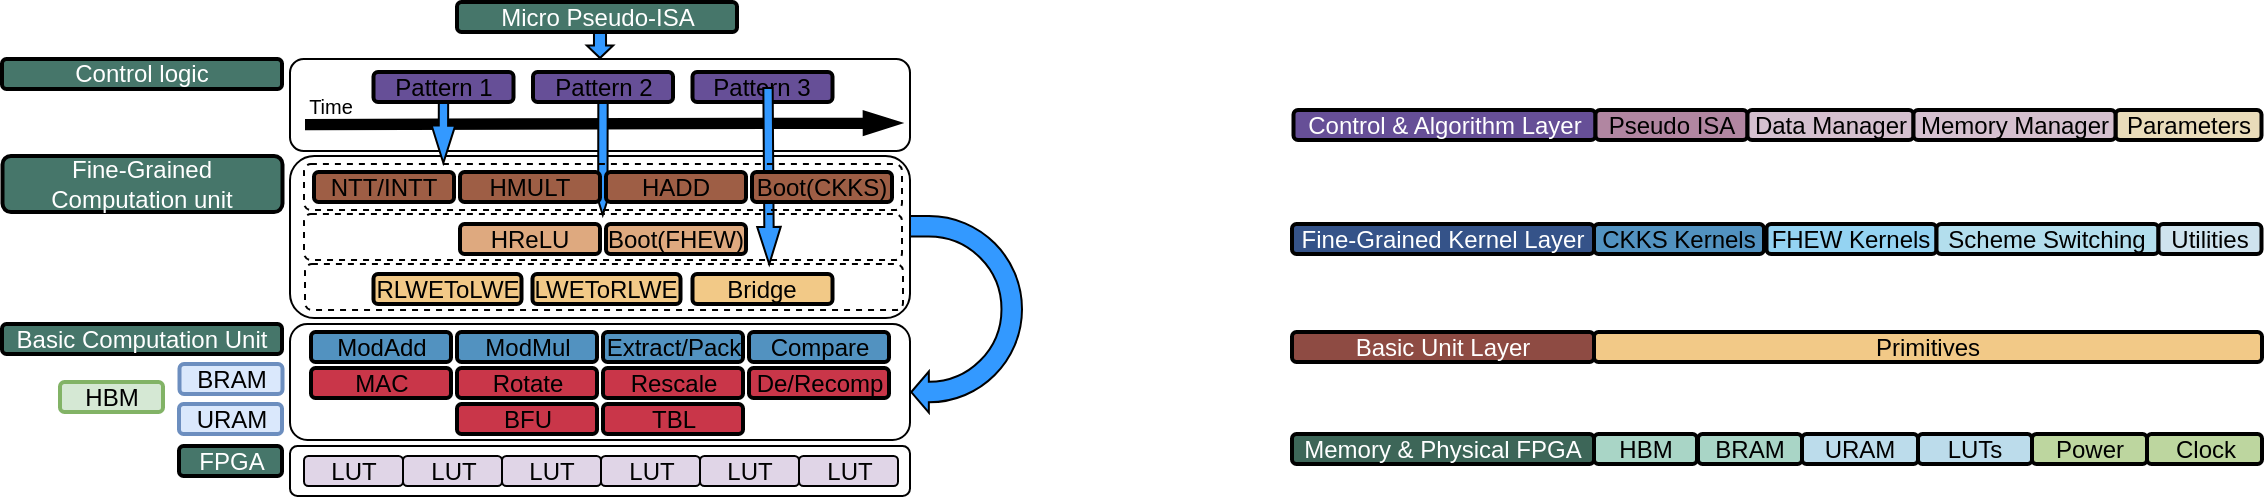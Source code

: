 <mxfile version="28.2.8">
  <diagram name="Page-1" id="e-edRmAfp7X0wRNvHGIo">
    <mxGraphModel dx="1501" dy="620" grid="0" gridSize="10" guides="1" tooltips="1" connect="1" arrows="1" fold="1" page="1" pageScale="1" pageWidth="1654" pageHeight="1169" math="0" shadow="0" adaptiveColors="auto">
      <root>
        <mxCell id="0" />
        <mxCell id="1" parent="0" />
        <mxCell id="qf1BcLg8_Bt7gjTazsa1-39" value="" style="rounded=1;whiteSpace=wrap;html=1;fillColor=none;" vertex="1" parent="1">
          <mxGeometry x="190" y="159" width="310" height="81" as="geometry" />
        </mxCell>
        <mxCell id="5QmCrW0ShnwESwGAr1rM-54" value="LUT" style="rounded=1;whiteSpace=wrap;html=1;fillColor=#e0d5e7;" parent="1" vertex="1">
          <mxGeometry x="197" y="309" width="49.5" height="15" as="geometry" />
        </mxCell>
        <mxCell id="5QmCrW0ShnwESwGAr1rM-55" value="FPGA" style="rounded=1;whiteSpace=wrap;html=1;fontStyle=0;strokeWidth=2;strokeColor=default;fillColor=#46766A;fontColor=#FFFFFF;" parent="1" vertex="1">
          <mxGeometry x="134.5" y="304" width="51.5" height="15" as="geometry" />
        </mxCell>
        <mxCell id="5QmCrW0ShnwESwGAr1rM-56" value="Basic Computation Unit" style="rounded=1;whiteSpace=wrap;html=1;fontStyle=0;strokeWidth=2;strokeColor=default;fillColor=#46766A;fontColor=#FFFFFF;" parent="1" vertex="1">
          <mxGeometry x="46" y="243" width="140" height="15" as="geometry" />
        </mxCell>
        <mxCell id="5QmCrW0ShnwESwGAr1rM-57" value="Fine-Grained Computation unit" style="rounded=1;whiteSpace=wrap;html=1;fontStyle=0;strokeWidth=2;strokeColor=default;fillColor=#46766A;fontColor=#FFFFFF;" parent="1" vertex="1">
          <mxGeometry x="46.25" y="159" width="140" height="28" as="geometry" />
        </mxCell>
        <mxCell id="5QmCrW0ShnwESwGAr1rM-58" value="Control logic" style="rounded=1;whiteSpace=wrap;html=1;fontStyle=0;strokeWidth=2;strokeColor=default;fillColor=#46766A;fontColor=#FFFFFF;" parent="1" vertex="1">
          <mxGeometry x="46" y="110.5" width="140" height="15" as="geometry" />
        </mxCell>
        <mxCell id="5QmCrW0ShnwESwGAr1rM-60" value="HBM&lt;span style=&quot;color: rgba(0, 0, 0, 0); font-family: monospace; font-size: 0px; text-align: start; text-wrap-mode: nowrap;&quot;&gt;%3CmxGraphModel%3E%3Croot%3E%3CmxCell%20id%3D%220%22%2F%3E%3CmxCell%20id%3D%221%22%20parent%3D%220%22%2F%3E%3CmxCell%20id%3D%222%22%20value%3D%22CKKS%22%20style%3D%22rounded%3D1%3BwhiteSpace%3Dwrap%3Bhtml%3D1%3BstrokeColor%3Ddefault%3BfillColor%3D%238e413d%3BfontStyle%3D0%3BstrokeWidth%3D2%3BfontColor%3D%23FFFFFF%3B%22%20vertex%3D%221%22%20parent%3D%221%22%3E%3CmxGeometry%20x%3D%22332%22%20y%3D%22200%22%20width%3D%2251.5%22%20height%3D%2215%22%20as%3D%22geometry%22%2F%3E%3C%2FmxCell%3E%3C%2Froot%3E%3C%2FmxGraphModel%3E&lt;/span&gt;" style="rounded=1;whiteSpace=wrap;html=1;strokeColor=#82b366;fillColor=#d5e8d4;fontStyle=0;strokeWidth=2;" parent="1" vertex="1">
          <mxGeometry x="75" y="272" width="51.5" height="15" as="geometry" />
        </mxCell>
        <mxCell id="5QmCrW0ShnwESwGAr1rM-61" value="BRAM" style="rounded=1;whiteSpace=wrap;html=1;strokeColor=#6c8ebf;fillColor=#dae8fc;fontStyle=0;strokeWidth=2;" parent="1" vertex="1">
          <mxGeometry x="134.75" y="263" width="51.5" height="15" as="geometry" />
        </mxCell>
        <mxCell id="5QmCrW0ShnwESwGAr1rM-62" value="URAM" style="rounded=1;whiteSpace=wrap;html=1;strokeColor=#6c8ebf;fillColor=#dae8fc;fontStyle=0;strokeWidth=2;" parent="1" vertex="1">
          <mxGeometry x="134.5" y="283" width="51.5" height="15" as="geometry" />
        </mxCell>
        <mxCell id="qf1BcLg8_Bt7gjTazsa1-1" value="" style="rounded=1;whiteSpace=wrap;html=1;fillColor=none;" vertex="1" parent="1">
          <mxGeometry x="190" y="304" width="310" height="25" as="geometry" />
        </mxCell>
        <mxCell id="qf1BcLg8_Bt7gjTazsa1-3" value="LUT" style="rounded=1;whiteSpace=wrap;html=1;fillColor=#e0d5e7;" vertex="1" parent="1">
          <mxGeometry x="246.5" y="309" width="49.5" height="15" as="geometry" />
        </mxCell>
        <mxCell id="qf1BcLg8_Bt7gjTazsa1-4" value="LUT" style="rounded=1;whiteSpace=wrap;html=1;fillColor=#e0d5e7;" vertex="1" parent="1">
          <mxGeometry x="296" y="309" width="49.5" height="15" as="geometry" />
        </mxCell>
        <mxCell id="qf1BcLg8_Bt7gjTazsa1-5" value="LUT" style="rounded=1;whiteSpace=wrap;html=1;fillColor=#e0d5e7;" vertex="1" parent="1">
          <mxGeometry x="345.5" y="309" width="49.5" height="15" as="geometry" />
        </mxCell>
        <mxCell id="qf1BcLg8_Bt7gjTazsa1-6" value="LUT" style="rounded=1;whiteSpace=wrap;html=1;fillColor=#e0d5e7;" vertex="1" parent="1">
          <mxGeometry x="395" y="309" width="49.5" height="15" as="geometry" />
        </mxCell>
        <mxCell id="qf1BcLg8_Bt7gjTazsa1-7" value="LUT" style="rounded=1;whiteSpace=wrap;html=1;fillColor=#e0d5e7;" vertex="1" parent="1">
          <mxGeometry x="444.5" y="309" width="49.5" height="15" as="geometry" />
        </mxCell>
        <mxCell id="qf1BcLg8_Bt7gjTazsa1-8" value="" style="rounded=1;whiteSpace=wrap;html=1;fillColor=none;" vertex="1" parent="1">
          <mxGeometry x="190" y="243" width="310" height="58" as="geometry" />
        </mxCell>
        <mxCell id="qf1BcLg8_Bt7gjTazsa1-10" value="ModAdd" style="rounded=1;whiteSpace=wrap;html=1;fillColor=#5292C0;strokeWidth=2;glass=0;shadow=0;" vertex="1" parent="1">
          <mxGeometry x="200.5" y="247" width="70" height="15" as="geometry" />
        </mxCell>
        <mxCell id="qf1BcLg8_Bt7gjTazsa1-11" value="ModMul" style="rounded=1;whiteSpace=wrap;html=1;fillColor=#5292C0;strokeWidth=2;glass=0;shadow=0;" vertex="1" parent="1">
          <mxGeometry x="273.5" y="247" width="70" height="15" as="geometry" />
        </mxCell>
        <mxCell id="qf1BcLg8_Bt7gjTazsa1-12" value="BFU" style="rounded=1;whiteSpace=wrap;html=1;fillColor=#C93649;strokeWidth=2;glass=0;shadow=0;" vertex="1" parent="1">
          <mxGeometry x="273.5" y="283" width="70" height="15" as="geometry" />
        </mxCell>
        <mxCell id="qf1BcLg8_Bt7gjTazsa1-13" value="De/Recomp" style="rounded=1;whiteSpace=wrap;html=1;fillColor=#C93649;strokeWidth=2;glass=0;shadow=0;" vertex="1" parent="1">
          <mxGeometry x="419.5" y="265" width="70" height="15" as="geometry" />
        </mxCell>
        <mxCell id="qf1BcLg8_Bt7gjTazsa1-14" value="MAC" style="rounded=1;whiteSpace=wrap;html=1;fillColor=#C93649;strokeWidth=2;glass=0;shadow=0;" vertex="1" parent="1">
          <mxGeometry x="200.5" y="265" width="70" height="15" as="geometry" />
        </mxCell>
        <mxCell id="qf1BcLg8_Bt7gjTazsa1-15" value="Rotate" style="rounded=1;whiteSpace=wrap;html=1;fillColor=#C93649;strokeWidth=2;glass=0;shadow=0;" vertex="1" parent="1">
          <mxGeometry x="273.5" y="265" width="70" height="15" as="geometry" />
        </mxCell>
        <mxCell id="qf1BcLg8_Bt7gjTazsa1-17" value="Rescale" style="rounded=1;whiteSpace=wrap;html=1;fillColor=#C93649;strokeWidth=2;glass=0;shadow=0;" vertex="1" parent="1">
          <mxGeometry x="346.5" y="265" width="70" height="15" as="geometry" />
        </mxCell>
        <mxCell id="qf1BcLg8_Bt7gjTazsa1-18" value="Compare" style="rounded=1;whiteSpace=wrap;html=1;fillColor=#5292C0;strokeWidth=2;glass=0;shadow=0;" vertex="1" parent="1">
          <mxGeometry x="419.5" y="247" width="70" height="15" as="geometry" />
        </mxCell>
        <mxCell id="qf1BcLg8_Bt7gjTazsa1-19" value="Extract/Pack" style="rounded=1;whiteSpace=wrap;html=1;fillColor=#5292C0;strokeWidth=2;" vertex="1" parent="1">
          <mxGeometry x="346.5" y="247" width="70" height="15" as="geometry" />
        </mxCell>
        <mxCell id="qf1BcLg8_Bt7gjTazsa1-20" value="TBL" style="rounded=1;whiteSpace=wrap;html=1;fillColor=#C93649;strokeWidth=2;" vertex="1" parent="1">
          <mxGeometry x="346.5" y="283" width="70" height="15" as="geometry" />
        </mxCell>
        <mxCell id="qf1BcLg8_Bt7gjTazsa1-25" value="NTT/INTT" style="rounded=1;whiteSpace=wrap;html=1;fillColor=#9E5E45;strokeWidth=2;glass=0;shadow=0;" vertex="1" parent="1">
          <mxGeometry x="202" y="167" width="70" height="15" as="geometry" />
        </mxCell>
        <mxCell id="qf1BcLg8_Bt7gjTazsa1-27" value="Bridge" style="rounded=1;whiteSpace=wrap;html=1;fillColor=#F2C987;strokeWidth=2;glass=0;shadow=0;" vertex="1" parent="1">
          <mxGeometry x="391.25" y="218" width="70" height="15" as="geometry" />
        </mxCell>
        <mxCell id="qf1BcLg8_Bt7gjTazsa1-28" value="LWEToRLWE" style="rounded=1;whiteSpace=wrap;html=1;fillColor=#F2C987;strokeWidth=2;glass=0;shadow=0;" vertex="1" parent="1">
          <mxGeometry x="311.25" y="218" width="74" height="15" as="geometry" />
        </mxCell>
        <mxCell id="qf1BcLg8_Bt7gjTazsa1-29" value="HReLU" style="rounded=1;whiteSpace=wrap;html=1;fillColor=#DEA97F;strokeWidth=2;glass=0;shadow=0;" vertex="1" parent="1">
          <mxGeometry x="275" y="193" width="70" height="15" as="geometry" />
        </mxCell>
        <mxCell id="qf1BcLg8_Bt7gjTazsa1-30" value="Boot(FHEW)" style="rounded=1;whiteSpace=wrap;html=1;fillColor=#DEA97F;strokeWidth=2;glass=0;shadow=0;" vertex="1" parent="1">
          <mxGeometry x="348" y="193" width="70" height="15" as="geometry" />
        </mxCell>
        <mxCell id="qf1BcLg8_Bt7gjTazsa1-31" value="RLWEToLWE" style="rounded=1;whiteSpace=wrap;html=1;fillColor=#F2C987;strokeWidth=2;glass=0;shadow=0;" vertex="1" parent="1">
          <mxGeometry x="231.75" y="218" width="74" height="15" as="geometry" />
        </mxCell>
        <mxCell id="qf1BcLg8_Bt7gjTazsa1-38" value="" style="rounded=1;whiteSpace=wrap;html=1;fillColor=none;dashed=1;" vertex="1" parent="1">
          <mxGeometry x="197.5" y="213" width="299" height="23" as="geometry" />
        </mxCell>
        <mxCell id="qf1BcLg8_Bt7gjTazsa1-40" value="" style="rounded=1;whiteSpace=wrap;html=1;fillColor=none;" vertex="1" parent="1">
          <mxGeometry x="190" y="110.5" width="310" height="46" as="geometry" />
        </mxCell>
        <mxCell id="qf1BcLg8_Bt7gjTazsa1-41" value="" style="shape=flexArrow;endArrow=classic;html=1;rounded=0;width=4.667;endSize=5.887;endWidth=6.111;fillColor=#000000;" edge="1" parent="1">
          <mxGeometry width="50" height="50" relative="1" as="geometry">
            <mxPoint x="197.5" y="143.28" as="sourcePoint" />
            <mxPoint x="496" y="142.5" as="targetPoint" />
          </mxGeometry>
        </mxCell>
        <mxCell id="qf1BcLg8_Bt7gjTazsa1-43" value="Pattern 1" style="rounded=1;whiteSpace=wrap;html=1;fillColor=#664F97;strokeWidth=2;glass=0;shadow=0;" vertex="1" parent="1">
          <mxGeometry x="231.75" y="117" width="70" height="15" as="geometry" />
        </mxCell>
        <mxCell id="qf1BcLg8_Bt7gjTazsa1-44" value="Pattern 2" style="rounded=1;whiteSpace=wrap;html=1;fillColor=#664F97;strokeWidth=2;glass=0;shadow=0;" vertex="1" parent="1">
          <mxGeometry x="311.5" y="117" width="70" height="15" as="geometry" />
        </mxCell>
        <mxCell id="qf1BcLg8_Bt7gjTazsa1-45" value="Pattern 3" style="rounded=1;whiteSpace=wrap;html=1;fillColor=#664F97;strokeWidth=2;" vertex="1" parent="1">
          <mxGeometry x="391.25" y="117" width="70" height="15" as="geometry" />
        </mxCell>
        <mxCell id="qf1BcLg8_Bt7gjTazsa1-46" value="" style="shape=flexArrow;endArrow=classic;html=1;rounded=0;width=4.667;endSize=5.887;endWidth=6.111;fillColor=#3399FF;entryX=0.233;entryY=-0.001;entryDx=0;entryDy=0;exitX=0.5;exitY=1;exitDx=0;exitDy=0;entryPerimeter=0;" edge="1" parent="1" source="qf1BcLg8_Bt7gjTazsa1-43" target="qf1BcLg8_Bt7gjTazsa1-23">
          <mxGeometry width="50" height="50" relative="1" as="geometry">
            <mxPoint x="274" y="124.5" as="sourcePoint" />
            <mxPoint x="273.5" y="159.95" as="targetPoint" />
          </mxGeometry>
        </mxCell>
        <mxCell id="qf1BcLg8_Bt7gjTazsa1-47" value="" style="shape=flexArrow;endArrow=classic;html=1;rounded=0;width=4.667;endSize=5.887;endWidth=6.111;fillColor=#3399FF;entryX=0.5;entryY=0;entryDx=0;entryDy=0;exitX=0.5;exitY=1;exitDx=0;exitDy=0;" edge="1" parent="1" source="qf1BcLg8_Bt7gjTazsa1-44">
          <mxGeometry width="50" height="50" relative="1" as="geometry">
            <mxPoint x="346" y="133" as="sourcePoint" />
            <mxPoint x="346.39" y="189" as="targetPoint" />
          </mxGeometry>
        </mxCell>
        <mxCell id="qf1BcLg8_Bt7gjTazsa1-49" value="" style="shape=flexArrow;endArrow=classic;html=1;rounded=0;width=4.667;endSize=5.887;endWidth=6.111;fillColor=#3399FF;exitX=0.5;exitY=1;exitDx=0;exitDy=0;entryX=0.778;entryY=1.114;entryDx=0;entryDy=0;entryPerimeter=0;" edge="1" parent="1" target="qf1BcLg8_Bt7gjTazsa1-37">
          <mxGeometry width="50" height="50" relative="1" as="geometry">
            <mxPoint x="429" y="124.5" as="sourcePoint" />
            <mxPoint x="429" y="188.5" as="targetPoint" />
          </mxGeometry>
        </mxCell>
        <mxCell id="qf1BcLg8_Bt7gjTazsa1-26" value="HMULT" style="rounded=1;whiteSpace=wrap;html=1;fillColor=#9E5E45;strokeWidth=2;glass=0;shadow=0;" vertex="1" parent="1">
          <mxGeometry x="275" y="167" width="70" height="15" as="geometry" />
        </mxCell>
        <mxCell id="qf1BcLg8_Bt7gjTazsa1-32" value="Boot(CKKS)" style="rounded=1;whiteSpace=wrap;html=1;fillColor=#9E5E45;strokeWidth=2;glass=0;shadow=0;" vertex="1" parent="1">
          <mxGeometry x="421" y="167" width="70" height="15" as="geometry" />
        </mxCell>
        <mxCell id="qf1BcLg8_Bt7gjTazsa1-33" value="HADD" style="rounded=1;whiteSpace=wrap;html=1;fillColor=#9E5E45;strokeWidth=2;" vertex="1" parent="1">
          <mxGeometry x="348" y="167" width="70" height="15" as="geometry" />
        </mxCell>
        <mxCell id="qf1BcLg8_Bt7gjTazsa1-23" value="" style="rounded=1;whiteSpace=wrap;html=1;fillColor=none;dashed=1;" vertex="1" parent="1">
          <mxGeometry x="197" y="163" width="299" height="23" as="geometry" />
        </mxCell>
        <mxCell id="qf1BcLg8_Bt7gjTazsa1-37" value="" style="rounded=1;whiteSpace=wrap;html=1;fillColor=none;dashed=1;" vertex="1" parent="1">
          <mxGeometry x="197" y="188" width="299" height="23" as="geometry" />
        </mxCell>
        <mxCell id="qf1BcLg8_Bt7gjTazsa1-51" value="Time" style="text;html=1;whiteSpace=wrap;strokeColor=none;fillColor=none;align=center;verticalAlign=middle;rounded=0;strokeWidth=1;fontSize=10;" vertex="1" parent="1">
          <mxGeometry x="194" y="125.5" width="33" height="16" as="geometry" />
        </mxCell>
        <mxCell id="qf1BcLg8_Bt7gjTazsa1-53" value="Micro Pseudo-ISA" style="rounded=1;whiteSpace=wrap;html=1;fontStyle=0;strokeWidth=2;strokeColor=default;fillColor=#46766A;fontColor=#FFFFFF;" vertex="1" parent="1">
          <mxGeometry x="273.5" y="82" width="140" height="15" as="geometry" />
        </mxCell>
        <mxCell id="qf1BcLg8_Bt7gjTazsa1-54" value="" style="shape=flexArrow;endArrow=classic;html=1;rounded=0;width=6.027;endSize=1.759;endWidth=6.111;fillColor=#3399FF;entryX=0.5;entryY=0;entryDx=0;entryDy=0;exitX=0.5;exitY=1;exitDx=0;exitDy=0;" edge="1" parent="1" target="qf1BcLg8_Bt7gjTazsa1-40">
          <mxGeometry width="50" height="50" relative="1" as="geometry">
            <mxPoint x="345" y="97" as="sourcePoint" />
            <mxPoint x="388" y="72.5" as="targetPoint" />
          </mxGeometry>
        </mxCell>
        <mxCell id="qf1BcLg8_Bt7gjTazsa1-55" value="" style="html=1;shadow=0;dashed=0;align=center;verticalAlign=middle;shape=mxgraph.arrows2.uTurnArrow;dy=5.13;arrowHead=20.49;dx2=8.8;rotation=-180;fillColor=#3399FF;" vertex="1" parent="1">
          <mxGeometry x="500" y="189" width="56" height="98.27" as="geometry" />
        </mxCell>
        <mxCell id="qf1BcLg8_Bt7gjTazsa1-59" value="Memory &amp;amp; Physical FPGA" style="rounded=1;whiteSpace=wrap;html=1;fontStyle=0;strokeWidth=2;strokeColor=#000000;fillColor=#3D6658;fontColor=#FFFFFF;" vertex="1" parent="1">
          <mxGeometry x="691" y="298" width="151" height="15" as="geometry" />
        </mxCell>
        <mxCell id="qf1BcLg8_Bt7gjTazsa1-60" value="Basic Unit Layer" style="rounded=1;whiteSpace=wrap;html=1;fontStyle=0;strokeWidth=2;strokeColor=#000000;fillColor=#8E4B43;fontColor=#FFFFFF;" vertex="1" parent="1">
          <mxGeometry x="691" y="247" width="151" height="15" as="geometry" />
        </mxCell>
        <mxCell id="qf1BcLg8_Bt7gjTazsa1-61" value="Fine-Grained Kernel Layer" style="rounded=1;whiteSpace=wrap;html=1;fontStyle=0;strokeWidth=2;strokeColor=#000000;fillColor=#355389;fontColor=#FFFFFF;" vertex="1" parent="1">
          <mxGeometry x="691" y="193" width="151" height="15" as="geometry" />
        </mxCell>
        <mxCell id="qf1BcLg8_Bt7gjTazsa1-64" value="Control &amp;amp; Algorithm Layer" style="rounded=1;whiteSpace=wrap;html=1;fontStyle=0;strokeWidth=2;strokeColor=#000000;fillColor=#664F97;fontColor=#FFFFFF;" vertex="1" parent="1">
          <mxGeometry x="691.75" y="136" width="151" height="15" as="geometry" />
        </mxCell>
        <mxCell id="qf1BcLg8_Bt7gjTazsa1-69" value="HBM&lt;span style=&quot;color: rgba(0, 0, 0, 0); font-family: monospace; font-size: 0px; text-align: start; text-wrap-mode: nowrap;&quot;&gt;%3CmxGraphModel%3E%3Croot%3E%3CmxCell%20id%3D%220%22%2F%3E%3CmxCell%20id%3D%221%22%20parent%3D%220%22%2F%3E%3CmxCell%20id%3D%222%22%20value%3D%22CKKS%22%20style%3D%22rounded%3D1%3BwhiteSpace%3Dwrap%3Bhtml%3D1%3BstrokeColor%3Ddefault%3BfillColor%3D%238e413d%3BfontStyle%3D0%3BstrokeWidth%3D2%3BfontColor%3D%23FFFFFF%3B%22%20vertex%3D%221%22%20parent%3D%221%22%3E%3CmxGeometry%20x%3D%22332%22%20y%3D%22200%22%20width%3D%2251.5%22%20height%3D%2215%22%20as%3D%22geometry%22%2F%3E%3C%2FmxCell%3E%3C%2Froot%3E%3C%2FmxGraphModel%3E&lt;/span&gt;" style="rounded=1;whiteSpace=wrap;html=1;strokeColor=#000000;fillColor=#A9D5C6;fontStyle=0;strokeWidth=2;" vertex="1" parent="1">
          <mxGeometry x="842" y="298" width="51.5" height="15" as="geometry" />
        </mxCell>
        <mxCell id="qf1BcLg8_Bt7gjTazsa1-70" value="BRAM" style="rounded=1;whiteSpace=wrap;html=1;strokeColor=#000000;fillColor=#A9D5C6;fontStyle=0;strokeWidth=2;" vertex="1" parent="1">
          <mxGeometry x="894" y="298" width="52" height="15" as="geometry" />
        </mxCell>
        <mxCell id="qf1BcLg8_Bt7gjTazsa1-71" value="URAM" style="rounded=1;whiteSpace=wrap;html=1;strokeColor=#000000;fillColor=#BCDCEB;fontStyle=0;strokeWidth=2;" vertex="1" parent="1">
          <mxGeometry x="946" y="298" width="58" height="15" as="geometry" />
        </mxCell>
        <mxCell id="qf1BcLg8_Bt7gjTazsa1-72" value="LUTs" style="rounded=1;whiteSpace=wrap;html=1;strokeColor=#000000;fillColor=#BCDCEB;fontStyle=0;strokeWidth=2;" vertex="1" parent="1">
          <mxGeometry x="1004" y="298" width="57" height="15" as="geometry" />
        </mxCell>
        <mxCell id="qf1BcLg8_Bt7gjTazsa1-73" value="Primitives" style="rounded=1;whiteSpace=wrap;html=1;strokeColor=#000000;fillColor=#F2C987;fontStyle=0;strokeWidth=2;" vertex="1" parent="1">
          <mxGeometry x="842" y="247" width="334" height="15" as="geometry" />
        </mxCell>
        <mxCell id="qf1BcLg8_Bt7gjTazsa1-76" value="CK&lt;span style=&quot;color: rgba(0, 0, 0, 0); font-family: monospace; font-size: 0px; text-align: start; text-wrap-mode: nowrap;&quot;&gt;%3CmxGraphModel%3E%3Croot%3E%3CmxCell%20id%3D%220%22%2F%3E%3CmxCell%20id%3D%221%22%20parent%3D%220%22%2F%3E%3CmxCell%20id%3D%222%22%20value%3D%22BRAM%22%20style%3D%22rounded%3D1%3BwhiteSpace%3Dwrap%3Bhtml%3D1%3BstrokeColor%3D%236c8ebf%3BfillColor%3D%23dae8fc%3BfontStyle%3D0%3BstrokeWidth%3D2%3B%22%20vertex%3D%221%22%20parent%3D%221%22%3E%3CmxGeometry%20x%3D%22893.5%22%20y%3D%22344%22%20width%3D%2251.5%22%20height%3D%2215%22%20as%3D%22geometry%22%2F%3E%3C%2FmxCell%3E%3C%2Froot%3E%3C%2FmxGraphModel%3E&lt;/span&gt;KS Kernels" style="rounded=1;whiteSpace=wrap;html=1;strokeColor=#000000;fillColor=#5292C0;fontStyle=0;strokeWidth=2;" vertex="1" parent="1">
          <mxGeometry x="842" y="193" width="85" height="15" as="geometry" />
        </mxCell>
        <mxCell id="qf1BcLg8_Bt7gjTazsa1-77" value="FHEW Kernels" style="rounded=1;whiteSpace=wrap;html=1;strokeColor=#000000;fillColor=#94D3F2;fontStyle=0;strokeWidth=2;" vertex="1" parent="1">
          <mxGeometry x="928.25" y="193" width="85" height="15" as="geometry" />
        </mxCell>
        <mxCell id="qf1BcLg8_Bt7gjTazsa1-78" value="Scheme Switching" style="rounded=1;whiteSpace=wrap;html=1;strokeColor=#000000;fillColor=#B3DEED;fontStyle=0;strokeWidth=2;" vertex="1" parent="1">
          <mxGeometry x="1013.25" y="193" width="111" height="15" as="geometry" />
        </mxCell>
        <mxCell id="qf1BcLg8_Bt7gjTazsa1-79" value="Pseudo ISA" style="rounded=1;whiteSpace=wrap;html=1;strokeColor=#000000;fillColor=#B186A1;fontStyle=0;strokeWidth=2;" vertex="1" parent="1">
          <mxGeometry x="842.75" y="136" width="76" height="15" as="geometry" />
        </mxCell>
        <mxCell id="qf1BcLg8_Bt7gjTazsa1-80" value="Data Manager" style="rounded=1;whiteSpace=wrap;html=1;strokeColor=#000000;fillColor=#D5C0CF;fontStyle=0;strokeWidth=2;" vertex="1" parent="1">
          <mxGeometry x="918.75" y="136" width="83" height="15" as="geometry" />
        </mxCell>
        <mxCell id="qf1BcLg8_Bt7gjTazsa1-81" value="Parameters" style="rounded=1;whiteSpace=wrap;html=1;strokeColor=#000000;fillColor=#E9DCBA;fontStyle=0;strokeWidth=2;" vertex="1" parent="1">
          <mxGeometry x="1102.75" y="136" width="73" height="15" as="geometry" />
        </mxCell>
        <mxCell id="qf1BcLg8_Bt7gjTazsa1-82" value="Memory Manager" style="rounded=1;whiteSpace=wrap;html=1;strokeColor=#000000;fillColor=#D5C0CF;fontStyle=0;strokeWidth=2;" vertex="1" parent="1">
          <mxGeometry x="1001.75" y="136" width="101" height="15" as="geometry" />
        </mxCell>
        <mxCell id="qf1BcLg8_Bt7gjTazsa1-85" value="Utilities" style="rounded=1;whiteSpace=wrap;html=1;strokeColor=#000000;fillColor=#CFE3EE;fontStyle=0;strokeWidth=2;" vertex="1" parent="1">
          <mxGeometry x="1124.25" y="193" width="51.5" height="15" as="geometry" />
        </mxCell>
        <mxCell id="qf1BcLg8_Bt7gjTazsa1-88" value="Power" style="rounded=1;whiteSpace=wrap;html=1;strokeColor=#000000;fillColor=#BDD69F;fontStyle=0;strokeWidth=2;" vertex="1" parent="1">
          <mxGeometry x="1061" y="298" width="57.5" height="15" as="geometry" />
        </mxCell>
        <mxCell id="qf1BcLg8_Bt7gjTazsa1-89" value="Clock" style="rounded=1;whiteSpace=wrap;html=1;strokeColor=#000000;fillColor=#BDD69F;fontStyle=0;strokeWidth=2;" vertex="1" parent="1">
          <mxGeometry x="1118.5" y="298" width="57.5" height="15" as="geometry" />
        </mxCell>
      </root>
    </mxGraphModel>
  </diagram>
</mxfile>
